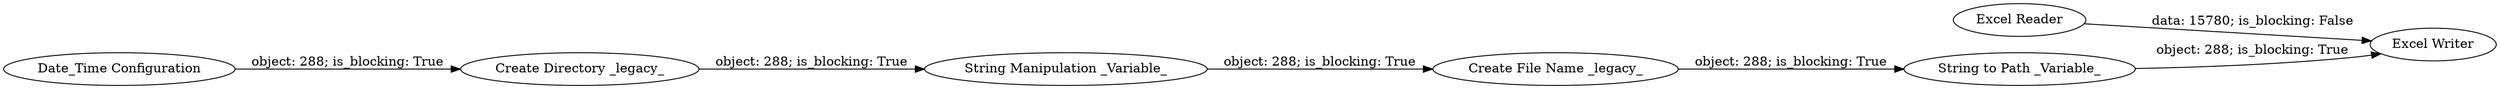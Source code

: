 digraph {
	"-5632265964233922461_8" [label="Excel Writer"]
	"-5632265964233922461_1" [label="Date_Time Configuration"]
	"-5632265964233922461_5" [label="Excel Reader"]
	"-5632265964233922461_3" [label="String Manipulation _Variable_"]
	"-5632265964233922461_7" [label="Create File Name _legacy_"]
	"-5632265964233922461_9" [label="String to Path _Variable_"]
	"-5632265964233922461_2" [label="Create Directory _legacy_"]
	"-5632265964233922461_5" -> "-5632265964233922461_8" [label="data: 15780; is_blocking: False"]
	"-5632265964233922461_9" -> "-5632265964233922461_8" [label="object: 288; is_blocking: True"]
	"-5632265964233922461_2" -> "-5632265964233922461_3" [label="object: 288; is_blocking: True"]
	"-5632265964233922461_3" -> "-5632265964233922461_7" [label="object: 288; is_blocking: True"]
	"-5632265964233922461_7" -> "-5632265964233922461_9" [label="object: 288; is_blocking: True"]
	"-5632265964233922461_1" -> "-5632265964233922461_2" [label="object: 288; is_blocking: True"]
	rankdir=LR
}
